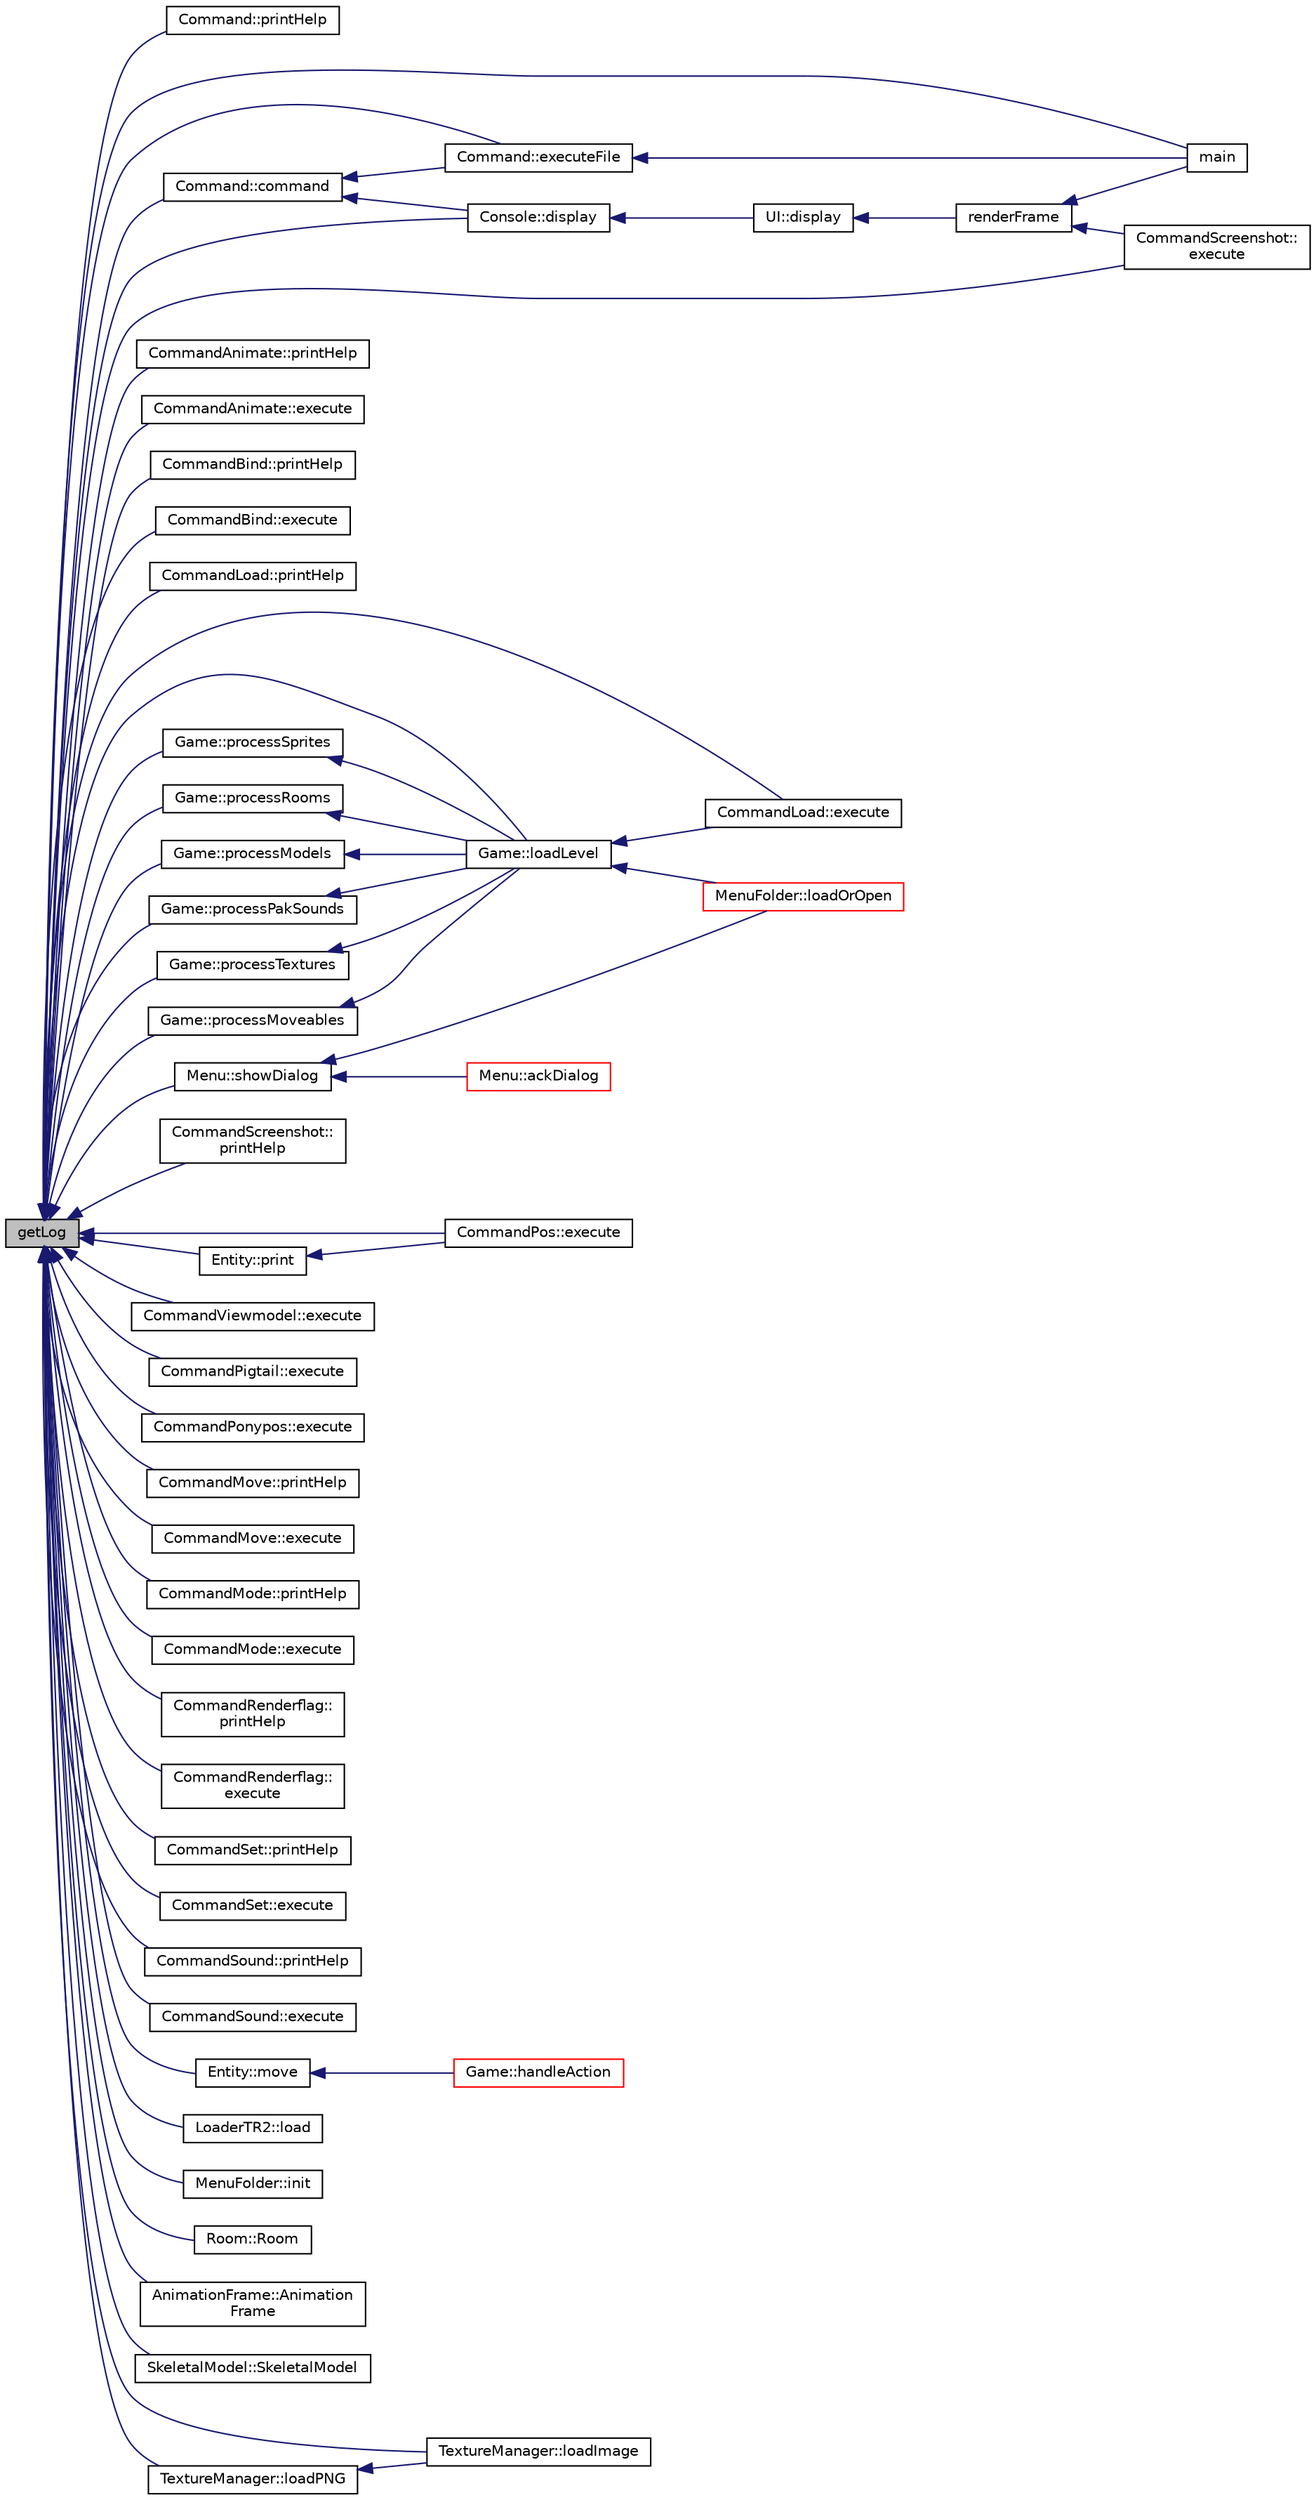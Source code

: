 digraph "getLog"
{
 // INTERACTIVE_SVG=YES
  edge [fontname="Helvetica",fontsize="10",labelfontname="Helvetica",labelfontsize="10"];
  node [fontname="Helvetica",fontsize="10",shape=record];
  rankdir="LR";
  Node1 [label="getLog",height=0.2,width=0.4,color="black", fillcolor="grey75", style="filled" fontcolor="black"];
  Node1 -> Node2 [dir="back",color="midnightblue",fontsize="10",style="solid",fontname="Helvetica"];
  Node2 [label="Command::printHelp",height=0.2,width=0.4,color="black", fillcolor="white", style="filled",URL="$class_command.html#a364b9c602d04e0f8ea21b104e7ff2789"];
  Node1 -> Node3 [dir="back",color="midnightblue",fontsize="10",style="solid",fontname="Helvetica"];
  Node3 [label="Command::command",height=0.2,width=0.4,color="black", fillcolor="white", style="filled",URL="$class_command.html#afbb74cac7b4e0d3519cf042f345cbf19"];
  Node3 -> Node4 [dir="back",color="midnightblue",fontsize="10",style="solid",fontname="Helvetica"];
  Node4 [label="Command::executeFile",height=0.2,width=0.4,color="black", fillcolor="white", style="filled",URL="$class_command.html#a1bfb161e5b627856f10c29c8c015e4d5"];
  Node4 -> Node5 [dir="back",color="midnightblue",fontsize="10",style="solid",fontname="Helvetica"];
  Node5 [label="main",height=0.2,width=0.4,color="black", fillcolor="white", style="filled",URL="$main_8cpp.html#a0ddf1224851353fc92bfbff6f499fa97"];
  Node3 -> Node6 [dir="back",color="midnightblue",fontsize="10",style="solid",fontname="Helvetica"];
  Node6 [label="Console::display",height=0.2,width=0.4,color="black", fillcolor="white", style="filled",URL="$class_console.html#aa392bbf2aeecd5e86a4e624bcf9b087a"];
  Node6 -> Node7 [dir="back",color="midnightblue",fontsize="10",style="solid",fontname="Helvetica"];
  Node7 [label="UI::display",height=0.2,width=0.4,color="black", fillcolor="white", style="filled",URL="$class_u_i.html#a12b9189214f668a640c39f27725e0f85"];
  Node7 -> Node8 [dir="back",color="midnightblue",fontsize="10",style="solid",fontname="Helvetica"];
  Node8 [label="renderFrame",height=0.2,width=0.4,color="black", fillcolor="white", style="filled",URL="$main_8cpp.html#a00df6d86f86c2004b5c421980456d3f7"];
  Node8 -> Node9 [dir="back",color="midnightblue",fontsize="10",style="solid",fontname="Helvetica"];
  Node9 [label="CommandScreenshot::\lexecute",height=0.2,width=0.4,color="black", fillcolor="white", style="filled",URL="$class_command_screenshot.html#aea047cbfc0c1bdfc8d72d1633070bbdf"];
  Node8 -> Node5 [dir="back",color="midnightblue",fontsize="10",style="solid",fontname="Helvetica"];
  Node1 -> Node4 [dir="back",color="midnightblue",fontsize="10",style="solid",fontname="Helvetica"];
  Node1 -> Node10 [dir="back",color="midnightblue",fontsize="10",style="solid",fontname="Helvetica"];
  Node10 [label="CommandAnimate::printHelp",height=0.2,width=0.4,color="black", fillcolor="white", style="filled",URL="$class_command_animate.html#a735b98ff8e383301068ac46ece990016"];
  Node1 -> Node11 [dir="back",color="midnightblue",fontsize="10",style="solid",fontname="Helvetica"];
  Node11 [label="CommandAnimate::execute",height=0.2,width=0.4,color="black", fillcolor="white", style="filled",URL="$class_command_animate.html#a75884e18ad0dbe86e77605a9d4272acd"];
  Node1 -> Node12 [dir="back",color="midnightblue",fontsize="10",style="solid",fontname="Helvetica"];
  Node12 [label="CommandBind::printHelp",height=0.2,width=0.4,color="black", fillcolor="white", style="filled",URL="$class_command_bind.html#a1e0f0d6f7bba5d685cf349503829197d"];
  Node1 -> Node13 [dir="back",color="midnightblue",fontsize="10",style="solid",fontname="Helvetica"];
  Node13 [label="CommandBind::execute",height=0.2,width=0.4,color="black", fillcolor="white", style="filled",URL="$class_command_bind.html#afb2bc2672d0d88133514d1f9d9c78412"];
  Node1 -> Node14 [dir="back",color="midnightblue",fontsize="10",style="solid",fontname="Helvetica"];
  Node14 [label="CommandLoad::printHelp",height=0.2,width=0.4,color="black", fillcolor="white", style="filled",URL="$class_command_load.html#a230cf9653723cba80c02cc439bf37b95"];
  Node1 -> Node15 [dir="back",color="midnightblue",fontsize="10",style="solid",fontname="Helvetica"];
  Node15 [label="CommandLoad::execute",height=0.2,width=0.4,color="black", fillcolor="white", style="filled",URL="$class_command_load.html#adedad35b259d83967ad67940c0dd984c"];
  Node1 -> Node16 [dir="back",color="midnightblue",fontsize="10",style="solid",fontname="Helvetica"];
  Node16 [label="CommandScreenshot::\lprintHelp",height=0.2,width=0.4,color="black", fillcolor="white", style="filled",URL="$class_command_screenshot.html#a99ea844d15e5eb20fd191ce6c1847190"];
  Node1 -> Node9 [dir="back",color="midnightblue",fontsize="10",style="solid",fontname="Helvetica"];
  Node1 -> Node17 [dir="back",color="midnightblue",fontsize="10",style="solid",fontname="Helvetica"];
  Node17 [label="CommandPos::execute",height=0.2,width=0.4,color="black", fillcolor="white", style="filled",URL="$class_command_pos.html#aed7762b6b1df90536e5c33eb42c37686"];
  Node1 -> Node18 [dir="back",color="midnightblue",fontsize="10",style="solid",fontname="Helvetica"];
  Node18 [label="CommandViewmodel::execute",height=0.2,width=0.4,color="black", fillcolor="white", style="filled",URL="$class_command_viewmodel.html#aa0fd923fb2895decb4e6d7ef3602a32b"];
  Node1 -> Node19 [dir="back",color="midnightblue",fontsize="10",style="solid",fontname="Helvetica"];
  Node19 [label="CommandPigtail::execute",height=0.2,width=0.4,color="black", fillcolor="white", style="filled",URL="$class_command_pigtail.html#a3a0342bd611564627ede782e7e0128db"];
  Node1 -> Node20 [dir="back",color="midnightblue",fontsize="10",style="solid",fontname="Helvetica"];
  Node20 [label="CommandPonypos::execute",height=0.2,width=0.4,color="black", fillcolor="white", style="filled",URL="$class_command_ponypos.html#af46b2c7f2aeb403e92f7665a92dc5f5a"];
  Node1 -> Node21 [dir="back",color="midnightblue",fontsize="10",style="solid",fontname="Helvetica"];
  Node21 [label="CommandMove::printHelp",height=0.2,width=0.4,color="black", fillcolor="white", style="filled",URL="$class_command_move.html#ae6e034ebbf53010c4043db68e59c99ff"];
  Node1 -> Node22 [dir="back",color="midnightblue",fontsize="10",style="solid",fontname="Helvetica"];
  Node22 [label="CommandMove::execute",height=0.2,width=0.4,color="black", fillcolor="white", style="filled",URL="$class_command_move.html#a0149335d2e2fd1fdbcc90c701cf54f17"];
  Node1 -> Node23 [dir="back",color="midnightblue",fontsize="10",style="solid",fontname="Helvetica"];
  Node23 [label="CommandMode::printHelp",height=0.2,width=0.4,color="black", fillcolor="white", style="filled",URL="$class_command_mode.html#a08097062077d87df12a094420732ba4a"];
  Node1 -> Node24 [dir="back",color="midnightblue",fontsize="10",style="solid",fontname="Helvetica"];
  Node24 [label="CommandMode::execute",height=0.2,width=0.4,color="black", fillcolor="white", style="filled",URL="$class_command_mode.html#a12d1a47a14dcc4d1064eaa7824ae54b4"];
  Node1 -> Node25 [dir="back",color="midnightblue",fontsize="10",style="solid",fontname="Helvetica"];
  Node25 [label="CommandRenderflag::\lprintHelp",height=0.2,width=0.4,color="black", fillcolor="white", style="filled",URL="$class_command_renderflag.html#a6486f3f1df1263b209b4404f671ab97d"];
  Node1 -> Node26 [dir="back",color="midnightblue",fontsize="10",style="solid",fontname="Helvetica"];
  Node26 [label="CommandRenderflag::\lexecute",height=0.2,width=0.4,color="black", fillcolor="white", style="filled",URL="$class_command_renderflag.html#aa4ab1903acdf7dd2815d2ab207a4919a"];
  Node1 -> Node27 [dir="back",color="midnightblue",fontsize="10",style="solid",fontname="Helvetica"];
  Node27 [label="CommandSet::printHelp",height=0.2,width=0.4,color="black", fillcolor="white", style="filled",URL="$class_command_set.html#a2786058a36cf26e83c0e47607598b34a"];
  Node1 -> Node28 [dir="back",color="midnightblue",fontsize="10",style="solid",fontname="Helvetica"];
  Node28 [label="CommandSet::execute",height=0.2,width=0.4,color="black", fillcolor="white", style="filled",URL="$class_command_set.html#a552d329f64c0ed706751cc04e46571c4"];
  Node1 -> Node29 [dir="back",color="midnightblue",fontsize="10",style="solid",fontname="Helvetica"];
  Node29 [label="CommandSound::printHelp",height=0.2,width=0.4,color="black", fillcolor="white", style="filled",URL="$class_command_sound.html#a20ac466836f20399772fd92644e18823"];
  Node1 -> Node30 [dir="back",color="midnightblue",fontsize="10",style="solid",fontname="Helvetica"];
  Node30 [label="CommandSound::execute",height=0.2,width=0.4,color="black", fillcolor="white", style="filled",URL="$class_command_sound.html#aeca015783aff54d3cdd02966d13f6664"];
  Node1 -> Node6 [dir="back",color="midnightblue",fontsize="10",style="solid",fontname="Helvetica"];
  Node1 -> Node31 [dir="back",color="midnightblue",fontsize="10",style="solid",fontname="Helvetica"];
  Node31 [label="Entity::move",height=0.2,width=0.4,color="black", fillcolor="white", style="filled",URL="$class_entity.html#ac081c2b4fd1ee2a737db44a306ec466d"];
  Node31 -> Node32 [dir="back",color="midnightblue",fontsize="10",style="solid",fontname="Helvetica"];
  Node32 [label="Game::handleAction",height=0.2,width=0.4,color="red", fillcolor="white", style="filled",URL="$class_game.html#a2159fe214fb67768f3a0d6d887206c31"];
  Node1 -> Node33 [dir="back",color="midnightblue",fontsize="10",style="solid",fontname="Helvetica"];
  Node33 [label="Entity::print",height=0.2,width=0.4,color="black", fillcolor="white", style="filled",URL="$class_entity.html#aedf3529531f60a0ceef362f9310e207e"];
  Node33 -> Node17 [dir="back",color="midnightblue",fontsize="10",style="solid",fontname="Helvetica"];
  Node1 -> Node34 [dir="back",color="midnightblue",fontsize="10",style="solid",fontname="Helvetica"];
  Node34 [label="Game::loadLevel",height=0.2,width=0.4,color="black", fillcolor="white", style="filled",URL="$class_game.html#a864d3ae5a554c8857118c48253ef7646"];
  Node34 -> Node15 [dir="back",color="midnightblue",fontsize="10",style="solid",fontname="Helvetica"];
  Node34 -> Node35 [dir="back",color="midnightblue",fontsize="10",style="solid",fontname="Helvetica"];
  Node35 [label="MenuFolder::loadOrOpen",height=0.2,width=0.4,color="red", fillcolor="white", style="filled",URL="$class_menu_folder.html#ad4ecbd0af8832a0f1de508de38bd1cb9"];
  Node1 -> Node36 [dir="back",color="midnightblue",fontsize="10",style="solid",fontname="Helvetica"];
  Node36 [label="Game::processSprites",height=0.2,width=0.4,color="black", fillcolor="white", style="filled",URL="$class_game.html#a0ebd881543d2be2b4432c13063d36a84"];
  Node36 -> Node34 [dir="back",color="midnightblue",fontsize="10",style="solid",fontname="Helvetica"];
  Node1 -> Node37 [dir="back",color="midnightblue",fontsize="10",style="solid",fontname="Helvetica"];
  Node37 [label="Game::processRooms",height=0.2,width=0.4,color="black", fillcolor="white", style="filled",URL="$class_game.html#a6fd0461177184c291f89d1c917ddf9ec"];
  Node37 -> Node34 [dir="back",color="midnightblue",fontsize="10",style="solid",fontname="Helvetica"];
  Node1 -> Node38 [dir="back",color="midnightblue",fontsize="10",style="solid",fontname="Helvetica"];
  Node38 [label="Game::processModels",height=0.2,width=0.4,color="black", fillcolor="white", style="filled",URL="$class_game.html#a540e9c20773493b7dfd6e494065d826b"];
  Node38 -> Node34 [dir="back",color="midnightblue",fontsize="10",style="solid",fontname="Helvetica"];
  Node1 -> Node39 [dir="back",color="midnightblue",fontsize="10",style="solid",fontname="Helvetica"];
  Node39 [label="Game::processPakSounds",height=0.2,width=0.4,color="black", fillcolor="white", style="filled",URL="$class_game.html#aa7dd2ad73c9a69fc670180d6f01f9110"];
  Node39 -> Node34 [dir="back",color="midnightblue",fontsize="10",style="solid",fontname="Helvetica"];
  Node1 -> Node40 [dir="back",color="midnightblue",fontsize="10",style="solid",fontname="Helvetica"];
  Node40 [label="Game::processTextures",height=0.2,width=0.4,color="black", fillcolor="white", style="filled",URL="$class_game.html#ac81ed6d8c4859473065b36375a9d12ca"];
  Node40 -> Node34 [dir="back",color="midnightblue",fontsize="10",style="solid",fontname="Helvetica"];
  Node1 -> Node41 [dir="back",color="midnightblue",fontsize="10",style="solid",fontname="Helvetica"];
  Node41 [label="Game::processMoveables",height=0.2,width=0.4,color="black", fillcolor="white", style="filled",URL="$class_game.html#a12754fc035b3671849e6a2337c1b1841"];
  Node41 -> Node34 [dir="back",color="midnightblue",fontsize="10",style="solid",fontname="Helvetica"];
  Node1 -> Node42 [dir="back",color="midnightblue",fontsize="10",style="solid",fontname="Helvetica"];
  Node42 [label="LoaderTR2::load",height=0.2,width=0.4,color="black", fillcolor="white", style="filled",URL="$class_loader_t_r2.html#a0dbb01ce982bb5a0e6645d119a3d1bed"];
  Node1 -> Node5 [dir="back",color="midnightblue",fontsize="10",style="solid",fontname="Helvetica"];
  Node1 -> Node43 [dir="back",color="midnightblue",fontsize="10",style="solid",fontname="Helvetica"];
  Node43 [label="Menu::showDialog",height=0.2,width=0.4,color="black", fillcolor="white", style="filled",URL="$class_menu.html#a1c027bb58ac2164c6003a122e598c020"];
  Node43 -> Node44 [dir="back",color="midnightblue",fontsize="10",style="solid",fontname="Helvetica"];
  Node44 [label="Menu::ackDialog",height=0.2,width=0.4,color="red", fillcolor="white", style="filled",URL="$class_menu.html#a725661fe07066ddca9aced3c2152cb2b"];
  Node43 -> Node35 [dir="back",color="midnightblue",fontsize="10",style="solid",fontname="Helvetica"];
  Node1 -> Node45 [dir="back",color="midnightblue",fontsize="10",style="solid",fontname="Helvetica"];
  Node45 [label="MenuFolder::init",height=0.2,width=0.4,color="black", fillcolor="white", style="filled",URL="$class_menu_folder.html#ab2d53f767f624da749960118f4007bb8"];
  Node1 -> Node46 [dir="back",color="midnightblue",fontsize="10",style="solid",fontname="Helvetica"];
  Node46 [label="Room::Room",height=0.2,width=0.4,color="black", fillcolor="white", style="filled",URL="$class_room.html#a8a01c39d831d08c12bc38ecb3730b1c3"];
  Node1 -> Node47 [dir="back",color="midnightblue",fontsize="10",style="solid",fontname="Helvetica"];
  Node47 [label="AnimationFrame::Animation\lFrame",height=0.2,width=0.4,color="black", fillcolor="white", style="filled",URL="$class_animation_frame.html#a81b1a7712a68629f8ddddc5c5fc2b721"];
  Node1 -> Node48 [dir="back",color="midnightblue",fontsize="10",style="solid",fontname="Helvetica"];
  Node48 [label="SkeletalModel::SkeletalModel",height=0.2,width=0.4,color="black", fillcolor="white", style="filled",URL="$class_skeletal_model.html#a154ab17a39304b1cdfdc85b1417708ac"];
  Node1 -> Node49 [dir="back",color="midnightblue",fontsize="10",style="solid",fontname="Helvetica"];
  Node49 [label="TextureManager::loadImage",height=0.2,width=0.4,color="black", fillcolor="white", style="filled",URL="$class_texture_manager.html#afdce801d0f81975f244be5bc0123020c"];
  Node1 -> Node50 [dir="back",color="midnightblue",fontsize="10",style="solid",fontname="Helvetica"];
  Node50 [label="TextureManager::loadPNG",height=0.2,width=0.4,color="black", fillcolor="white", style="filled",URL="$class_texture_manager.html#aa25dcc9301574c6ddb24140034b1f014"];
  Node50 -> Node49 [dir="back",color="midnightblue",fontsize="10",style="solid",fontname="Helvetica"];
}

